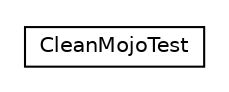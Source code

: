 #!/usr/local/bin/dot
#
# Class diagram 
# Generated by UMLGraph version R5_6-24-gf6e263 (http://www.umlgraph.org/)
#

digraph G {
	edge [fontname="Helvetica",fontsize=10,labelfontname="Helvetica",labelfontsize=10];
	node [fontname="Helvetica",fontsize=10,shape=plaintext];
	nodesep=0.25;
	ranksep=0.5;
	// net.trajano.mojo.cleanpom.test.CleanMojoTest
	c0 [label=<<table title="net.trajano.mojo.cleanpom.test.CleanMojoTest" border="0" cellborder="1" cellspacing="0" cellpadding="2" port="p" href="./CleanMojoTest.html">
		<tr><td><table border="0" cellspacing="0" cellpadding="1">
<tr><td align="center" balign="center"> CleanMojoTest </td></tr>
		</table></td></tr>
		</table>>, URL="./CleanMojoTest.html", fontname="Helvetica", fontcolor="black", fontsize=10.0];
}

